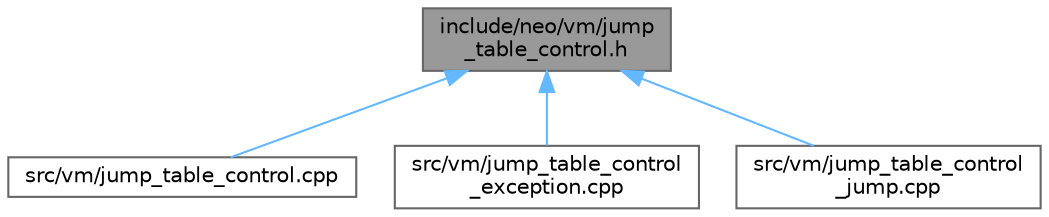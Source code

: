 digraph "include/neo/vm/jump_table_control.h"
{
 // LATEX_PDF_SIZE
  bgcolor="transparent";
  edge [fontname=Helvetica,fontsize=10,labelfontname=Helvetica,labelfontsize=10];
  node [fontname=Helvetica,fontsize=10,shape=box,height=0.2,width=0.4];
  Node1 [id="Node000001",label="include/neo/vm/jump\l_table_control.h",height=0.2,width=0.4,color="gray40", fillcolor="grey60", style="filled", fontcolor="black",tooltip=" "];
  Node1 -> Node2 [id="edge4_Node000001_Node000002",dir="back",color="steelblue1",style="solid",tooltip=" "];
  Node2 [id="Node000002",label="src/vm/jump_table_control.cpp",height=0.2,width=0.4,color="grey40", fillcolor="white", style="filled",URL="$jump__table__control_8cpp.html",tooltip=" "];
  Node1 -> Node3 [id="edge5_Node000001_Node000003",dir="back",color="steelblue1",style="solid",tooltip=" "];
  Node3 [id="Node000003",label="src/vm/jump_table_control\l_exception.cpp",height=0.2,width=0.4,color="grey40", fillcolor="white", style="filled",URL="$jump__table__control__exception_8cpp.html",tooltip=" "];
  Node1 -> Node4 [id="edge6_Node000001_Node000004",dir="back",color="steelblue1",style="solid",tooltip=" "];
  Node4 [id="Node000004",label="src/vm/jump_table_control\l_jump.cpp",height=0.2,width=0.4,color="grey40", fillcolor="white", style="filled",URL="$jump__table__control__jump_8cpp.html",tooltip=" "];
}
